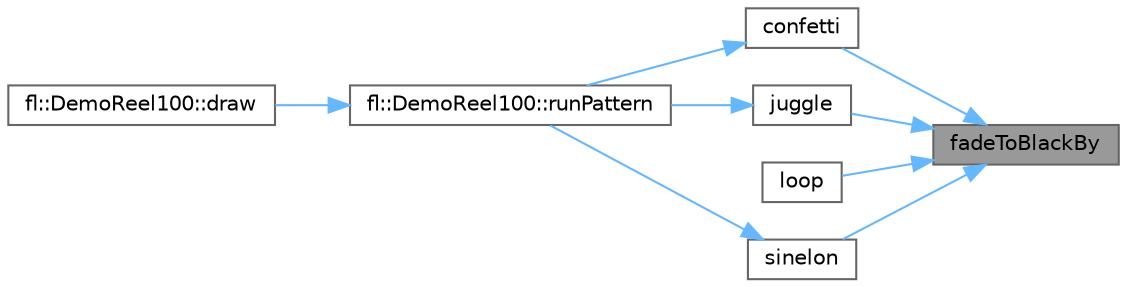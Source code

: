 digraph "fadeToBlackBy"
{
 // INTERACTIVE_SVG=YES
 // LATEX_PDF_SIZE
  bgcolor="transparent";
  edge [fontname=Helvetica,fontsize=10,labelfontname=Helvetica,labelfontsize=10];
  node [fontname=Helvetica,fontsize=10,shape=box,height=0.2,width=0.4];
  rankdir="RL";
  Node1 [id="Node000001",label="fadeToBlackBy",height=0.2,width=0.4,color="gray40", fillcolor="grey60", style="filled", fontcolor="black",tooltip=" "];
  Node1 -> Node2 [id="edge1_Node000001_Node000002",dir="back",color="steelblue1",style="solid",tooltip=" "];
  Node2 [id="Node000002",label="confetti",height=0.2,width=0.4,color="grey40", fillcolor="white", style="filled",URL="$d5/d25/_demo_reel100_8ino_ae67cd131fd8d3a78a25cb7f40998f292.html#ae67cd131fd8d3a78a25cb7f40998f292",tooltip=" "];
  Node2 -> Node3 [id="edge2_Node000002_Node000003",dir="back",color="steelblue1",style="solid",tooltip=" "];
  Node3 [id="Node000003",label="fl::DemoReel100::runPattern",height=0.2,width=0.4,color="grey40", fillcolor="white", style="filled",URL="$d1/d60/classfl_1_1_demo_reel100_aad4b41d93c1a9f7acecea8b49cda7078.html#aad4b41d93c1a9f7acecea8b49cda7078",tooltip=" "];
  Node3 -> Node4 [id="edge3_Node000003_Node000004",dir="back",color="steelblue1",style="solid",tooltip=" "];
  Node4 [id="Node000004",label="fl::DemoReel100::draw",height=0.2,width=0.4,color="grey40", fillcolor="white", style="filled",URL="$d1/d60/classfl_1_1_demo_reel100_a5f66b8a2f16f89f0180bd6e27f1563c6.html#a5f66b8a2f16f89f0180bd6e27f1563c6",tooltip=" "];
  Node1 -> Node5 [id="edge4_Node000001_Node000005",dir="back",color="steelblue1",style="solid",tooltip=" "];
  Node5 [id="Node000005",label="juggle",height=0.2,width=0.4,color="grey40", fillcolor="white", style="filled",URL="$d5/d25/_demo_reel100_8ino_a4cf4b428065fac16dc28a16e2f9004e1.html#a4cf4b428065fac16dc28a16e2f9004e1",tooltip=" "];
  Node5 -> Node3 [id="edge5_Node000005_Node000003",dir="back",color="steelblue1",style="solid",tooltip=" "];
  Node1 -> Node6 [id="edge6_Node000001_Node000006",dir="back",color="steelblue1",style="solid",tooltip=" "];
  Node6 [id="Node000006",label="loop",height=0.2,width=0.4,color="grey40", fillcolor="white", style="filled",URL="$d4/d0c/_blur_8ino_afe461d27b9c48d5921c00d521181f12f.html#afe461d27b9c48d5921c00d521181f12f",tooltip=" "];
  Node1 -> Node7 [id="edge7_Node000001_Node000007",dir="back",color="steelblue1",style="solid",tooltip=" "];
  Node7 [id="Node000007",label="sinelon",height=0.2,width=0.4,color="grey40", fillcolor="white", style="filled",URL="$d5/d25/_demo_reel100_8ino_ae67f05643df1798b39ca5b88496dcebf.html#ae67f05643df1798b39ca5b88496dcebf",tooltip=" "];
  Node7 -> Node3 [id="edge8_Node000007_Node000003",dir="back",color="steelblue1",style="solid",tooltip=" "];
}

